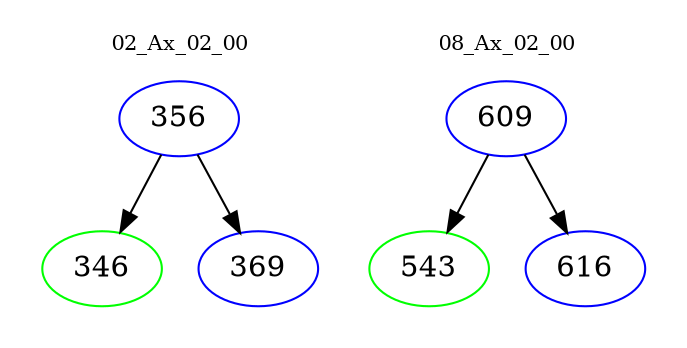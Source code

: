 digraph{
subgraph cluster_0 {
color = white
label = "02_Ax_02_00";
fontsize=10;
T0_356 [label="356", color="blue"]
T0_356 -> T0_346 [color="black"]
T0_346 [label="346", color="green"]
T0_356 -> T0_369 [color="black"]
T0_369 [label="369", color="blue"]
}
subgraph cluster_1 {
color = white
label = "08_Ax_02_00";
fontsize=10;
T1_609 [label="609", color="blue"]
T1_609 -> T1_543 [color="black"]
T1_543 [label="543", color="green"]
T1_609 -> T1_616 [color="black"]
T1_616 [label="616", color="blue"]
}
}
